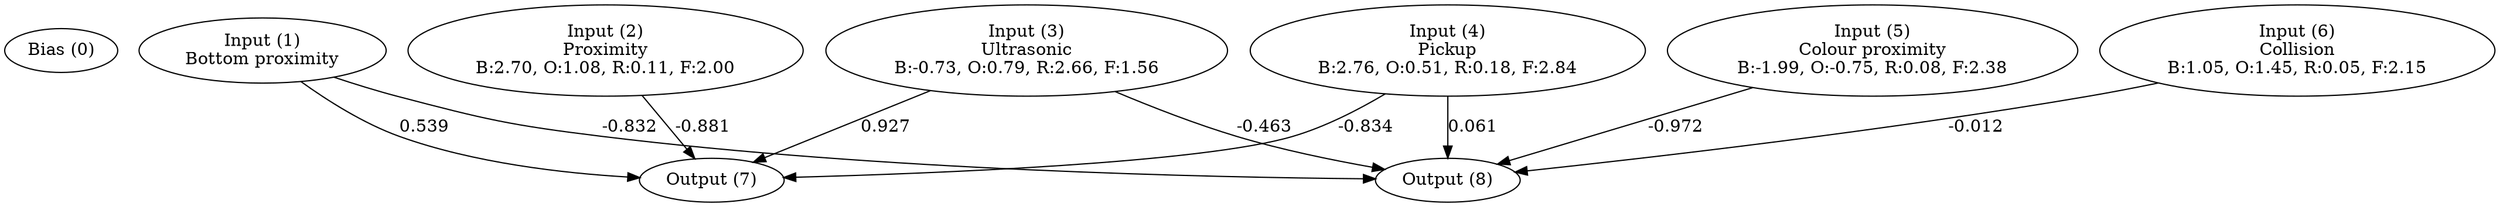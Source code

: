 digraph G {
  0 [ label="Bias (0)" ];
  1 [ label="Input (1)\nBottom proximity" ];
  2 [ label="Input (2)\nProximity\nB:2.70, O:1.08, R:0.11, F:2.00" ];
  3 [ label="Input (3)\nUltrasonic\nB:-0.73, O:0.79, R:2.66, F:1.56" ];
  4 [ label="Input (4)\nPickup\nB:2.76, O:0.51, R:0.18, F:2.84" ];
  5 [ label="Input (5)\nColour proximity\nB:-1.99, O:-0.75, R:0.08, F:2.38" ];
  6 [ label="Input (6)\nCollision\nB:1.05, O:1.45, R:0.05, F:2.15" ];
  7 [ label="Output (7)" ];
  8 [ label="Output (8)" ];
  { rank=same 0 1 2 3 4 5 6 }
  { rank=same 7 8 }
  1 -> 7 [ label="0.539" ];
  1 -> 8 [ label="-0.832" ];
  2 -> 7 [ label="-0.881" ];
  3 -> 7 [ label="0.927" ];
  3 -> 8 [ label="-0.463" ];
  4 -> 7 [ label="-0.834" ];
  4 -> 8 [ label="0.061" ];
  5 -> 8 [ label="-0.972" ];
  6 -> 8 [ label="-0.012" ];
}

